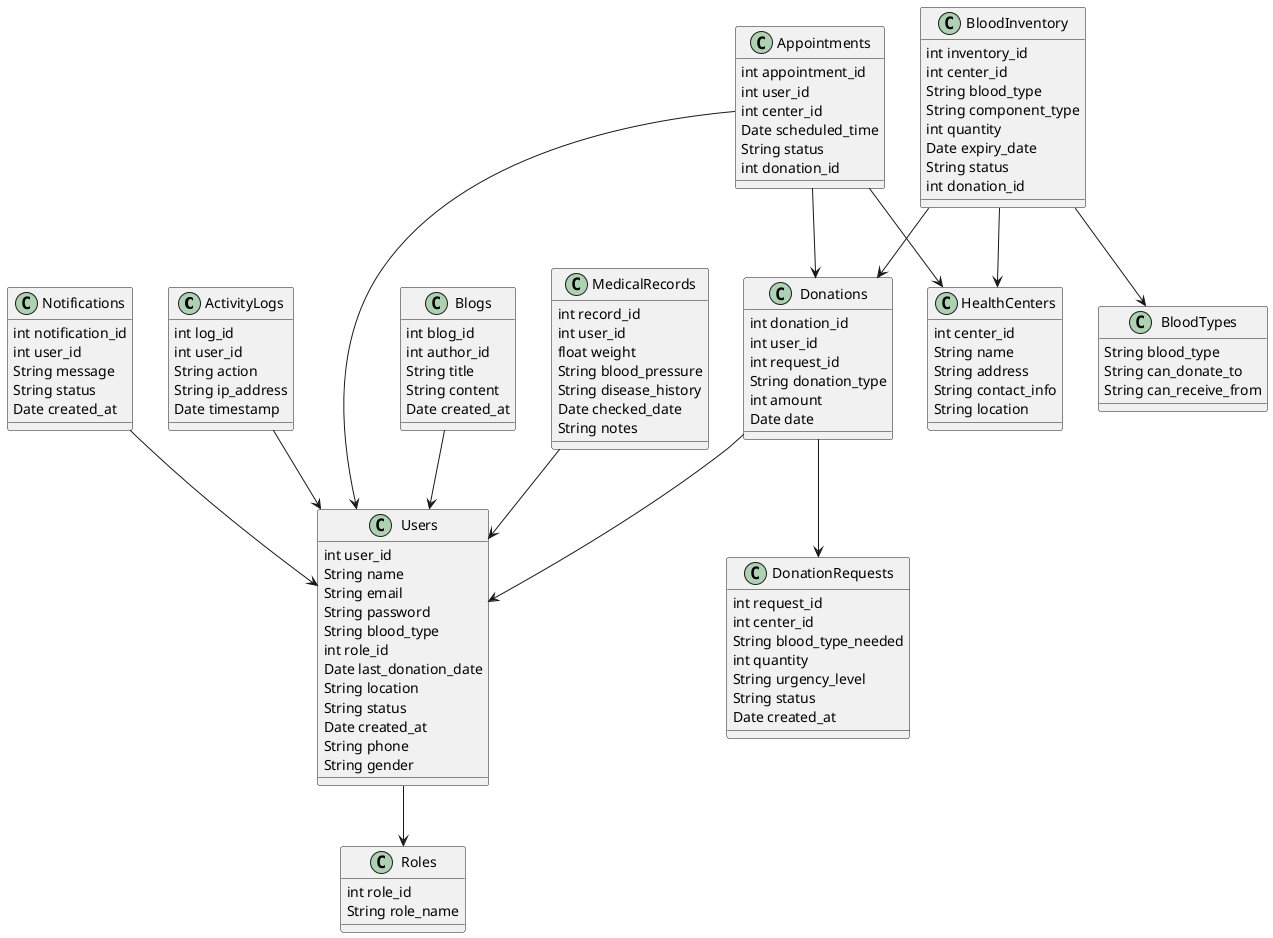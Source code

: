 @startuml
skinparam classAttributeIconSize 0

class ActivityLogs {
  int log_id
  int user_id
  String action
  String ip_address
  Date timestamp
}

class Appointments {
  int appointment_id
  int user_id
  int center_id
  Date scheduled_time
  String status
  int donation_id
}

class Blogs {
  int blog_id
  int author_id
  String title
  String content
  Date created_at
}

class BloodInventory {
  int inventory_id
  int center_id
  String blood_type
  String component_type
  int quantity
  Date expiry_date
  String status
  int donation_id
}

class BloodTypes {
  String blood_type
  String can_donate_to
  String can_receive_from
}

class DonationRequests {
  int request_id
  int center_id
  String blood_type_needed
  int quantity
  String urgency_level
  String status
  Date created_at
}

class Donations {
  int donation_id
  int user_id
  int request_id
  String donation_type
  int amount
  Date date
}

class HealthCenters {
  int center_id
  String name
  String address
  String contact_info
  String location
}

class MedicalRecords {
  int record_id
  int user_id
  float weight
  String blood_pressure
  String disease_history
  Date checked_date
  String notes
}

class Notifications {
  int notification_id
  int user_id
  String message
  String status
  Date created_at
}

class Roles {
  int role_id
  String role_name
}

class Users {
  int user_id
  String name
  String email
  String password
  String blood_type
  int role_id
  Date last_donation_date
  String location
  String status
  Date created_at
  String phone
  String gender
}

ActivityLogs --> Users
Appointments --> Users
Appointments --> HealthCenters
Appointments --> Donations
Blogs --> Users
Donations --> Users
Donations --> DonationRequests
BloodInventory --> HealthCenters
BloodInventory --> Donations
BloodInventory --> BloodTypes
MedicalRecords --> Users
Notifications --> Users
Users --> Roles

@enduml
